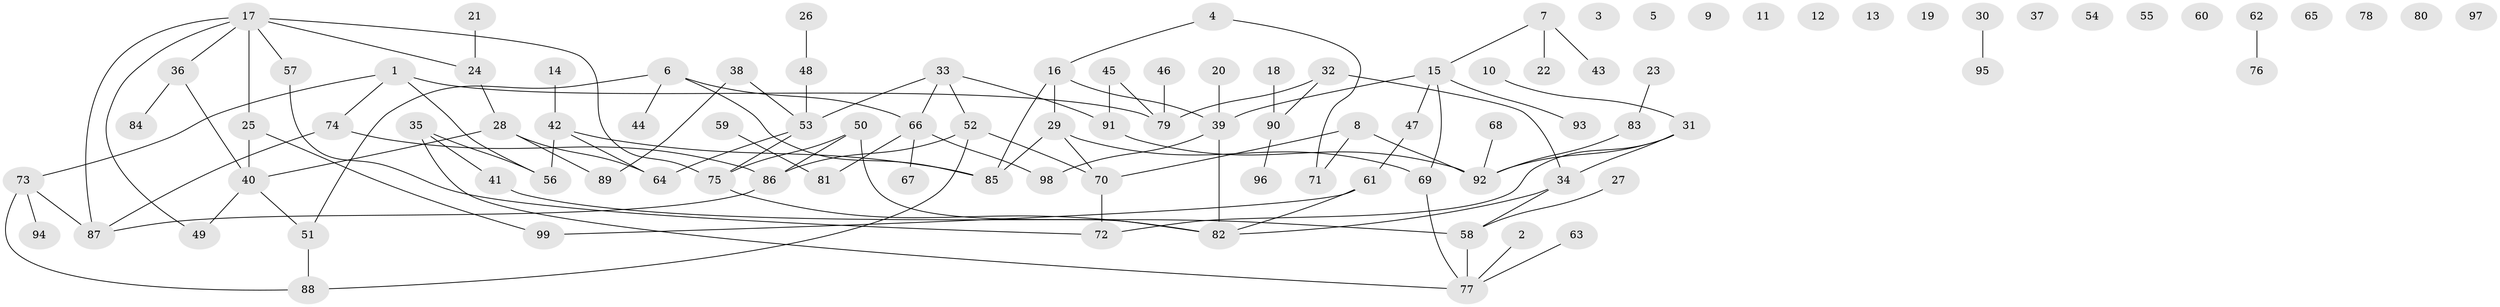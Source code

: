 // coarse degree distribution, {5: 0.13043478260869565, 1: 0.30434782608695654, 0: 0.21739130434782608, 2: 0.07246376811594203, 4: 0.08695652173913043, 6: 0.043478260869565216, 3: 0.11594202898550725, 7: 0.028985507246376812}
// Generated by graph-tools (version 1.1) at 2025/41/03/06/25 10:41:19]
// undirected, 99 vertices, 113 edges
graph export_dot {
graph [start="1"]
  node [color=gray90,style=filled];
  1;
  2;
  3;
  4;
  5;
  6;
  7;
  8;
  9;
  10;
  11;
  12;
  13;
  14;
  15;
  16;
  17;
  18;
  19;
  20;
  21;
  22;
  23;
  24;
  25;
  26;
  27;
  28;
  29;
  30;
  31;
  32;
  33;
  34;
  35;
  36;
  37;
  38;
  39;
  40;
  41;
  42;
  43;
  44;
  45;
  46;
  47;
  48;
  49;
  50;
  51;
  52;
  53;
  54;
  55;
  56;
  57;
  58;
  59;
  60;
  61;
  62;
  63;
  64;
  65;
  66;
  67;
  68;
  69;
  70;
  71;
  72;
  73;
  74;
  75;
  76;
  77;
  78;
  79;
  80;
  81;
  82;
  83;
  84;
  85;
  86;
  87;
  88;
  89;
  90;
  91;
  92;
  93;
  94;
  95;
  96;
  97;
  98;
  99;
  1 -- 56;
  1 -- 73;
  1 -- 74;
  1 -- 79;
  2 -- 77;
  4 -- 16;
  4 -- 71;
  6 -- 44;
  6 -- 51;
  6 -- 66;
  6 -- 85;
  7 -- 15;
  7 -- 22;
  7 -- 43;
  8 -- 70;
  8 -- 71;
  8 -- 92;
  10 -- 31;
  14 -- 42;
  15 -- 39;
  15 -- 47;
  15 -- 69;
  15 -- 93;
  16 -- 29;
  16 -- 39;
  16 -- 85;
  17 -- 24;
  17 -- 25;
  17 -- 36;
  17 -- 49;
  17 -- 57;
  17 -- 75;
  17 -- 87;
  18 -- 90;
  20 -- 39;
  21 -- 24;
  23 -- 83;
  24 -- 28;
  25 -- 40;
  25 -- 99;
  26 -- 48;
  27 -- 58;
  28 -- 40;
  28 -- 64;
  28 -- 89;
  29 -- 69;
  29 -- 70;
  29 -- 85;
  30 -- 95;
  31 -- 34;
  31 -- 72;
  31 -- 92;
  32 -- 34;
  32 -- 79;
  32 -- 90;
  33 -- 52;
  33 -- 53;
  33 -- 66;
  33 -- 91;
  34 -- 58;
  34 -- 82;
  35 -- 41;
  35 -- 56;
  35 -- 77;
  36 -- 40;
  36 -- 84;
  38 -- 53;
  38 -- 89;
  39 -- 82;
  39 -- 98;
  40 -- 49;
  40 -- 51;
  41 -- 58;
  42 -- 56;
  42 -- 64;
  42 -- 85;
  45 -- 79;
  45 -- 91;
  46 -- 79;
  47 -- 61;
  48 -- 53;
  50 -- 75;
  50 -- 82;
  50 -- 86;
  51 -- 88;
  52 -- 70;
  52 -- 86;
  52 -- 88;
  53 -- 64;
  53 -- 75;
  57 -- 72;
  58 -- 77;
  59 -- 81;
  61 -- 82;
  61 -- 99;
  62 -- 76;
  63 -- 77;
  66 -- 67;
  66 -- 81;
  66 -- 98;
  68 -- 92;
  69 -- 77;
  70 -- 72;
  73 -- 87;
  73 -- 88;
  73 -- 94;
  74 -- 86;
  74 -- 87;
  75 -- 82;
  83 -- 92;
  86 -- 87;
  90 -- 96;
  91 -- 92;
}
